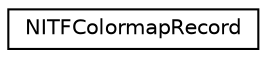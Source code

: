 digraph "Graphical Class Hierarchy"
{
  edge [fontname="Helvetica",fontsize="10",labelfontname="Helvetica",labelfontsize="10"];
  node [fontname="Helvetica",fontsize="10",shape=record];
  rankdir="LR";
  Node1 [label="NITFColormapRecord",height=0.2,width=0.4,color="black", fillcolor="white", style="filled",URL="$nitflib_8h.html#structNITFColormapRecord"];
}
